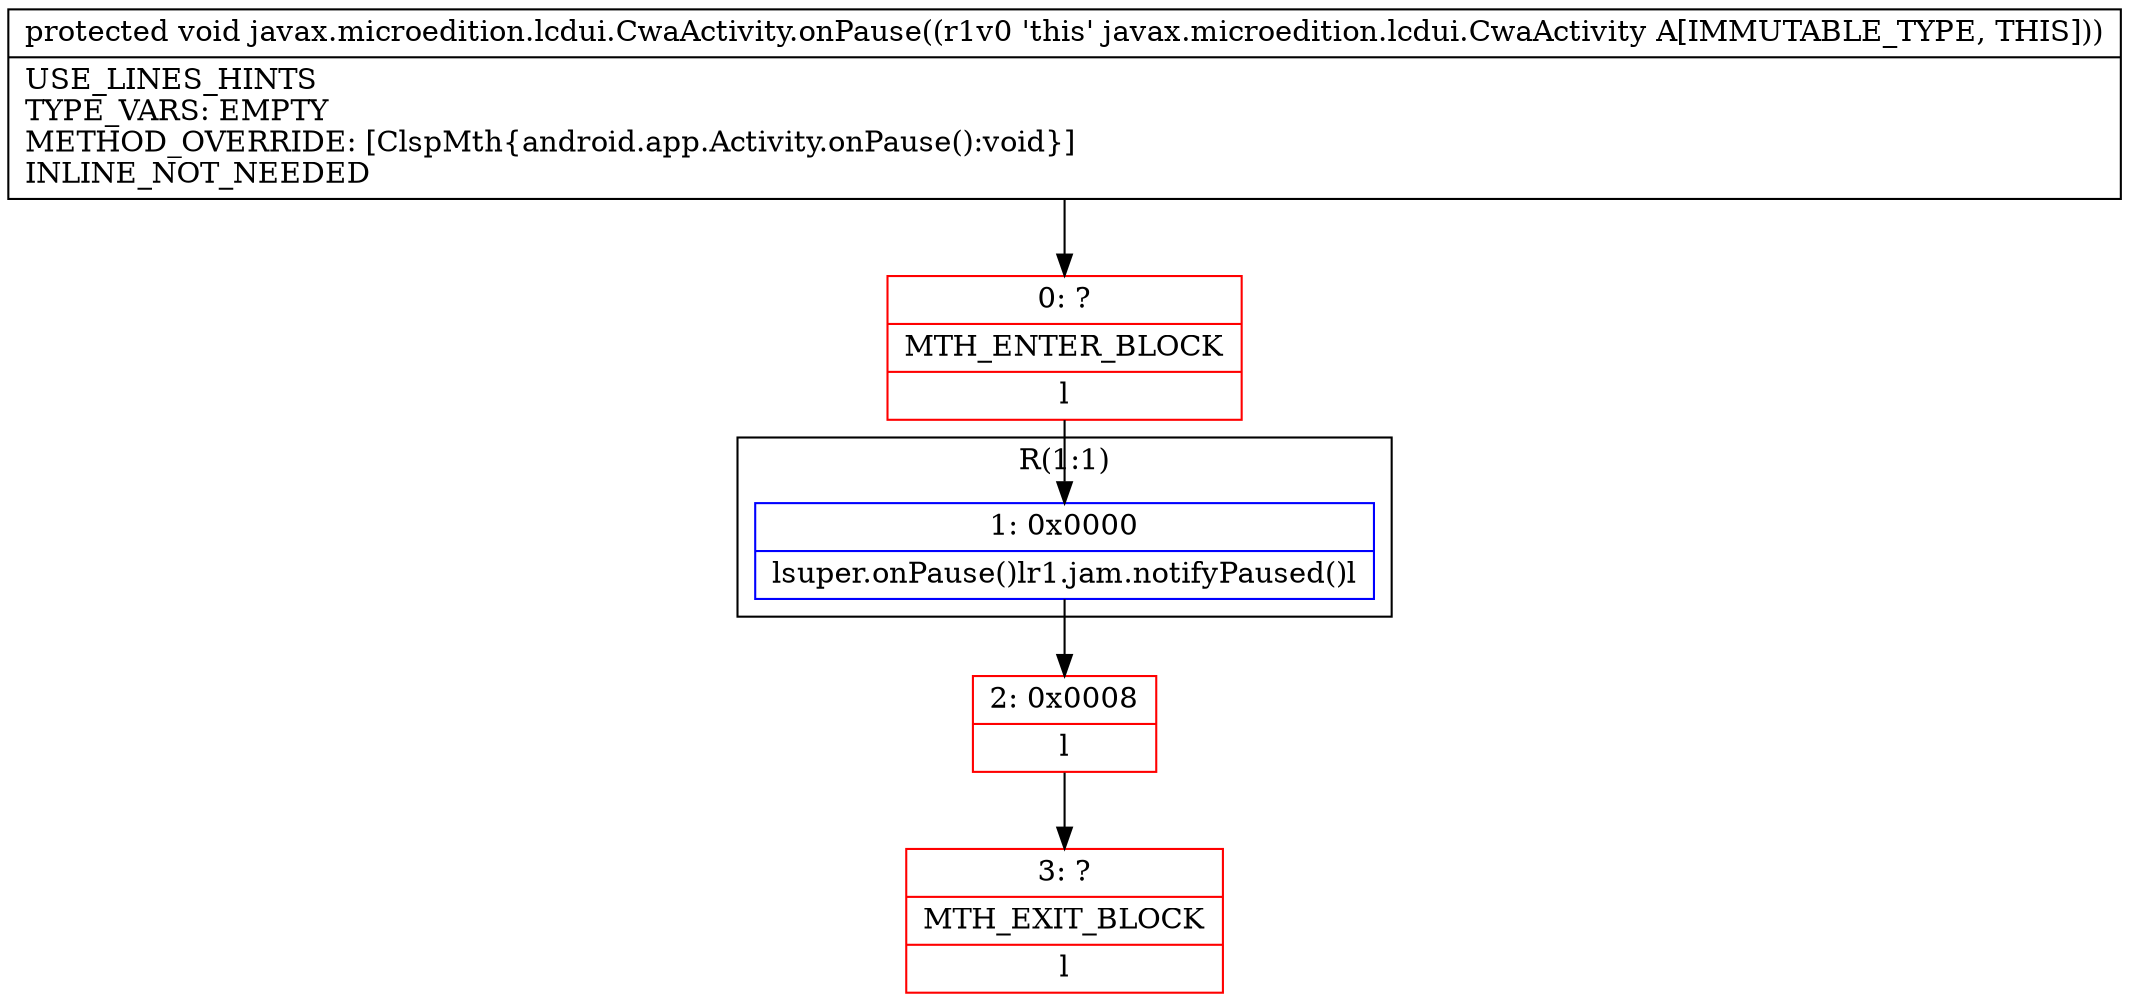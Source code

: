 digraph "CFG forjavax.microedition.lcdui.CwaActivity.onPause()V" {
subgraph cluster_Region_418673754 {
label = "R(1:1)";
node [shape=record,color=blue];
Node_1 [shape=record,label="{1\:\ 0x0000|lsuper.onPause()lr1.jam.notifyPaused()l}"];
}
Node_0 [shape=record,color=red,label="{0\:\ ?|MTH_ENTER_BLOCK\l|l}"];
Node_2 [shape=record,color=red,label="{2\:\ 0x0008|l}"];
Node_3 [shape=record,color=red,label="{3\:\ ?|MTH_EXIT_BLOCK\l|l}"];
MethodNode[shape=record,label="{protected void javax.microedition.lcdui.CwaActivity.onPause((r1v0 'this' javax.microedition.lcdui.CwaActivity A[IMMUTABLE_TYPE, THIS]))  | USE_LINES_HINTS\lTYPE_VARS: EMPTY\lMETHOD_OVERRIDE: [ClspMth\{android.app.Activity.onPause():void\}]\lINLINE_NOT_NEEDED\l}"];
MethodNode -> Node_0;
Node_1 -> Node_2;
Node_0 -> Node_1;
Node_2 -> Node_3;
}

